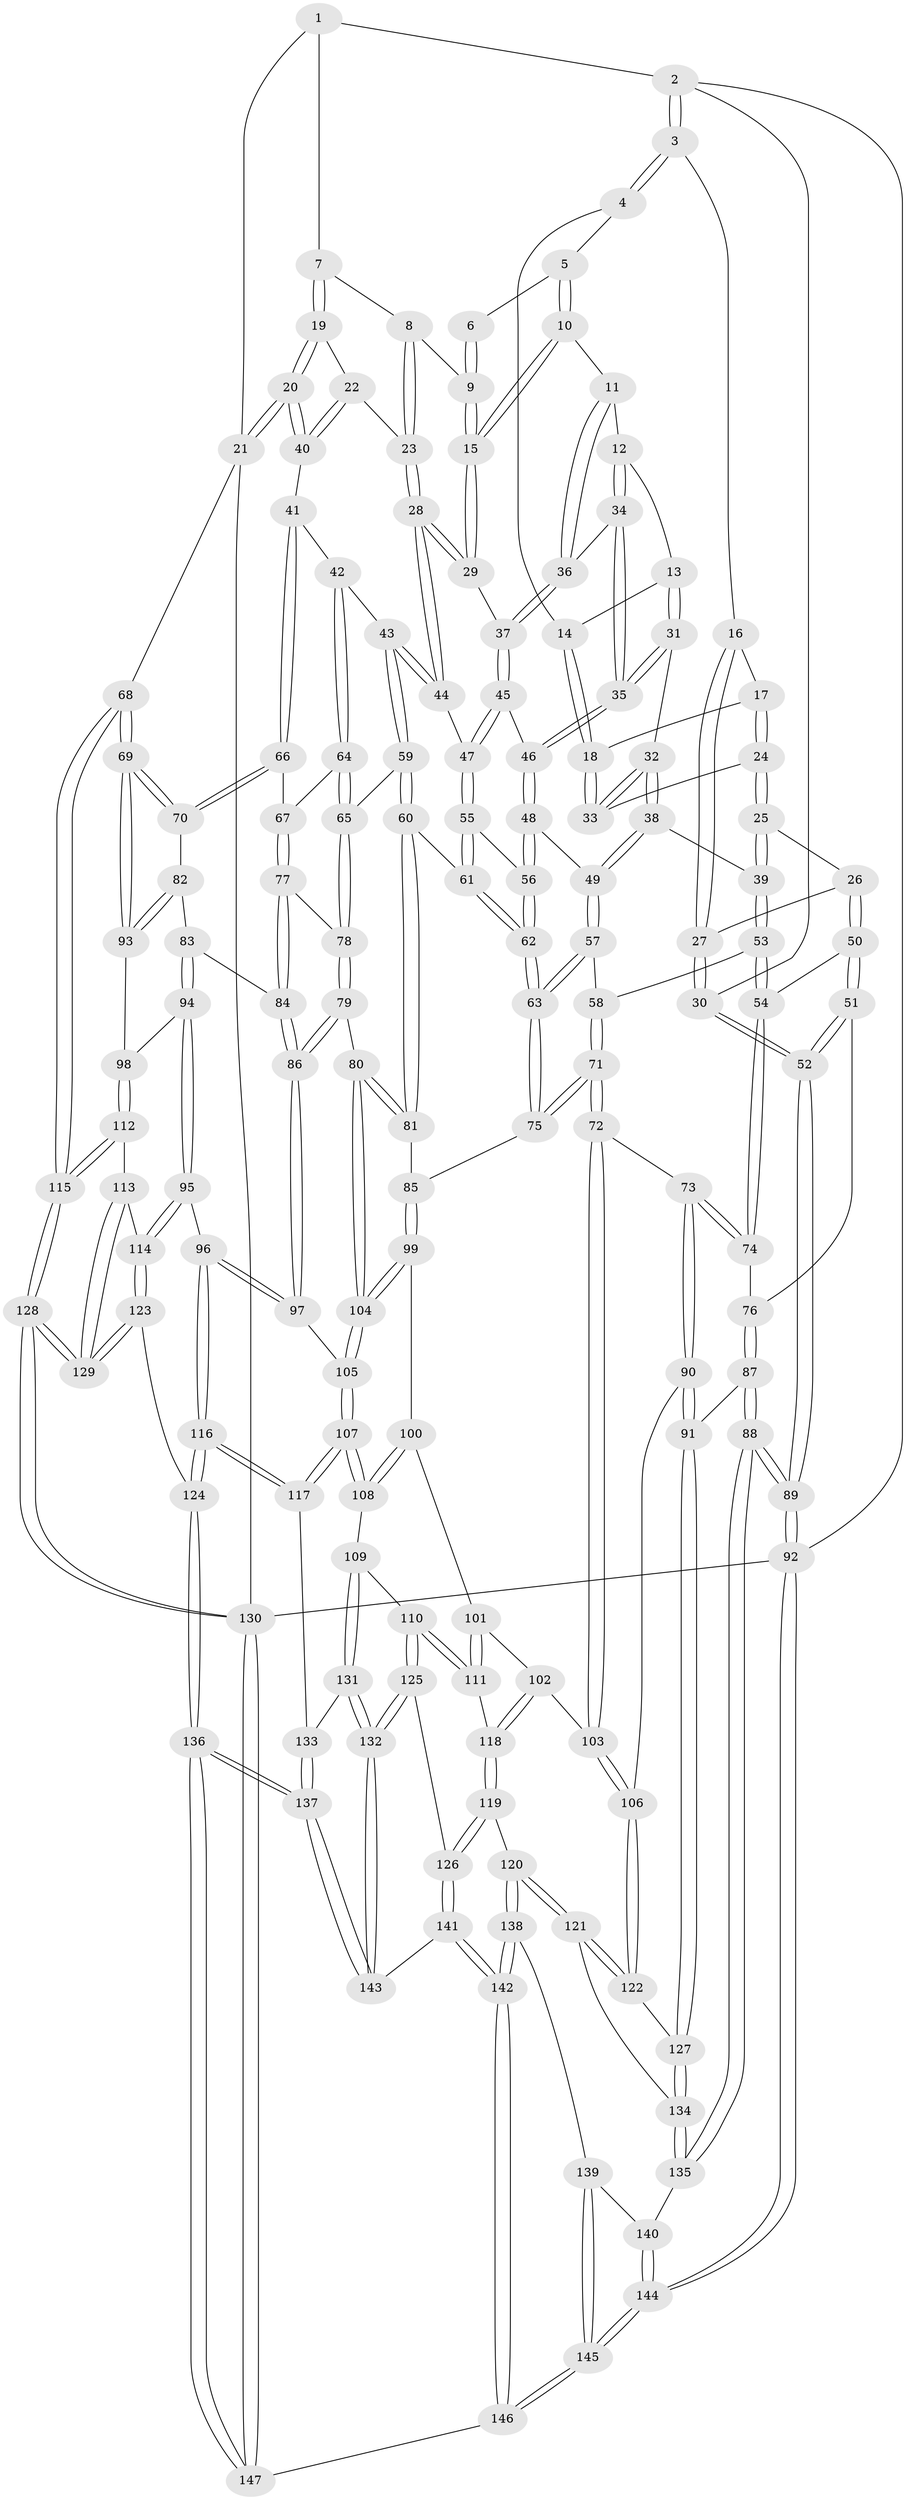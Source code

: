 // Generated by graph-tools (version 1.1) at 2025/01/03/09/25 05:01:48]
// undirected, 147 vertices, 364 edges
graph export_dot {
graph [start="1"]
  node [color=gray90,style=filled];
  1 [pos="+0.8779338680666958+0"];
  2 [pos="+0+0"];
  3 [pos="+0+0"];
  4 [pos="+0.4529091122700789+0"];
  5 [pos="+0.5615203075883489+0"];
  6 [pos="+0.6649963210716733+0"];
  7 [pos="+0.8796626372029407+0"];
  8 [pos="+0.811089017809064+0.03335329850215813"];
  9 [pos="+0.7499565305515209+0.051402359488281334"];
  10 [pos="+0.6041636815686529+0.020296713818280767"];
  11 [pos="+0.5900394537923874+0.036088018622339055"];
  12 [pos="+0.48727331163799376+0.08389252836927917"];
  13 [pos="+0.4506457246868911+0.05946148925203128"];
  14 [pos="+0.42054580873795194+0"];
  15 [pos="+0.6863075701666793+0.12350735617802676"];
  16 [pos="+0.17928415169044568+0"];
  17 [pos="+0.1938452388032088+0.008857119409447039"];
  18 [pos="+0.33636218528002104+0.0518438197087142"];
  19 [pos="+0.9135286525869571+0.025178372718077806"];
  20 [pos="+1+0.24968264510531402"];
  21 [pos="+1+0.27127550620615126"];
  22 [pos="+0.8340656122604673+0.13699242610620338"];
  23 [pos="+0.821461765930353+0.13454335135916776"];
  24 [pos="+0.25369714855786335+0.1288935104731615"];
  25 [pos="+0.18681916672723825+0.1988756679786583"];
  26 [pos="+0.1479089337280245+0.18760417813072922"];
  27 [pos="+0.1384019259241933+0.17662258581464096"];
  28 [pos="+0.7138814998445556+0.16742169897974826"];
  29 [pos="+0.6876909890040451+0.12973187666531816"];
  30 [pos="+0+0"];
  31 [pos="+0.40240378929217824+0.16957828259211133"];
  32 [pos="+0.3807457857383418+0.1688546556099558"];
  33 [pos="+0.3297587454801348+0.11404574692427535"];
  34 [pos="+0.5062496031324492+0.1453622352631094"];
  35 [pos="+0.46418635186486457+0.1970722000402608"];
  36 [pos="+0.5326093007242304+0.1333620400297802"];
  37 [pos="+0.5938592021484536+0.1666161117121087"];
  38 [pos="+0.318118927658559+0.26127538951146606"];
  39 [pos="+0.23830768142528957+0.2736041778915426"];
  40 [pos="+0.9916851525348347+0.25134539532348343"];
  41 [pos="+0.8161899386374188+0.31251499497255547"];
  42 [pos="+0.7651289087903458+0.299560093747129"];
  43 [pos="+0.734600901885015+0.28464455234620395"];
  44 [pos="+0.7174495042611485+0.2679690736214291"];
  45 [pos="+0.5402702959558605+0.26253740284901905"];
  46 [pos="+0.48839629575980936+0.23999618832989303"];
  47 [pos="+0.5804431137422842+0.30185489160879303"];
  48 [pos="+0.4108753989017166+0.334246901997751"];
  49 [pos="+0.3877202303628165+0.3365131270771456"];
  50 [pos="+0.019211379442862307+0.3528243745622636"];
  51 [pos="+0+0.35763317189878807"];
  52 [pos="+0+0.3360407903153236"];
  53 [pos="+0.2248549534851784+0.3177375395210515"];
  54 [pos="+0.12979913160383202+0.38656080210343313"];
  55 [pos="+0.5606446108002193+0.37990272752568655"];
  56 [pos="+0.46156351057498657+0.381956303032572"];
  57 [pos="+0.37038289430044147+0.36296734261877867"];
  58 [pos="+0.2930117882177807+0.4066524525857216"];
  59 [pos="+0.6674221023076781+0.42766562331038777"];
  60 [pos="+0.5876649279718907+0.4451120354511034"];
  61 [pos="+0.5797167747898676+0.4348485587566034"];
  62 [pos="+0.43177234648315216+0.47772087966551524"];
  63 [pos="+0.4106609923604865+0.5014988608329123"];
  64 [pos="+0.7344841992240579+0.45393761623321066"];
  65 [pos="+0.720932201077414+0.45925330475179627"];
  66 [pos="+0.8348027401419479+0.4503226053369364"];
  67 [pos="+0.7770341638379705+0.4593627390157123"];
  68 [pos="+1+0.524357198974935"];
  69 [pos="+1+0.524524144400879"];
  70 [pos="+0.8827205777358789+0.5012389048387526"];
  71 [pos="+0.2790576142576978+0.5245927451946198"];
  72 [pos="+0.2728515406885927+0.5287011186001376"];
  73 [pos="+0.185144722311304+0.49871003115030477"];
  74 [pos="+0.17853030500899042+0.4940045740123225"];
  75 [pos="+0.402351992697313+0.520277189952571"];
  76 [pos="+0.0734077253401651+0.5273290483332407"];
  77 [pos="+0.7593923602212092+0.5406229860401371"];
  78 [pos="+0.709921330009879+0.518227031551181"];
  79 [pos="+0.6379878137919248+0.5632156754235809"];
  80 [pos="+0.6094412805000461+0.5527442276582282"];
  81 [pos="+0.5891506655072735+0.5022628410445463"];
  82 [pos="+0.8231960405381246+0.5577336429353995"];
  83 [pos="+0.8204184194917401+0.5595595045081869"];
  84 [pos="+0.782498880687857+0.5611336084746483"];
  85 [pos="+0.4169718132535081+0.5356100561420133"];
  86 [pos="+0.7025744890188479+0.6510447725619533"];
  87 [pos="+0+0.6709012860502442"];
  88 [pos="+0+0.6980879063950887"];
  89 [pos="+0+0.6987717730306013"];
  90 [pos="+0.07970249042330206+0.6787807215376883"];
  91 [pos="+0.014932128889595176+0.6776856871700031"];
  92 [pos="+0+1"];
  93 [pos="+0.8885062747183994+0.6411119942374828"];
  94 [pos="+0.8198920920310622+0.6628431887122996"];
  95 [pos="+0.7374541103283543+0.7009097295976108"];
  96 [pos="+0.7210972092177887+0.6938712397039973"];
  97 [pos="+0.7026705241674435+0.6516063969131415"];
  98 [pos="+0.8538703252459451+0.6711146902834529"];
  99 [pos="+0.43800257403155984+0.5793493912909761"];
  100 [pos="+0.43687908682781174+0.5874106951679463"];
  101 [pos="+0.4021228163723598+0.6282318771232499"];
  102 [pos="+0.2959245296886465+0.6744903619582703"];
  103 [pos="+0.25863423889615983+0.6466910525899409"];
  104 [pos="+0.5587741325873354+0.6031555791599015"];
  105 [pos="+0.5523749629880894+0.6812581439875978"];
  106 [pos="+0.16944042076622853+0.7026771686971097"];
  107 [pos="+0.5292090115255763+0.7379058760084644"];
  108 [pos="+0.4824856746212489+0.731874716255332"];
  109 [pos="+0.45603410130829264+0.7409464788025119"];
  110 [pos="+0.4513525939275496+0.7417709978554475"];
  111 [pos="+0.39614852148350227+0.7251242141232966"];
  112 [pos="+0.8892851259224492+0.7352802750554224"];
  113 [pos="+0.8758858157374787+0.7572599451735829"];
  114 [pos="+0.7894438577338477+0.7863491979755413"];
  115 [pos="+1+0.6578347473057204"];
  116 [pos="+0.6075756414026464+0.7904716545963619"];
  117 [pos="+0.5543903483336043+0.7653380227140892"];
  118 [pos="+0.334365129164009+0.7229613168434956"];
  119 [pos="+0.30607684478276836+0.8275169693475388"];
  120 [pos="+0.2129771577969341+0.8348256435536904"];
  121 [pos="+0.2058809403456785+0.8289229915971817"];
  122 [pos="+0.17095402210674107+0.7092369724492269"];
  123 [pos="+0.7756872087352346+0.877861481967056"];
  124 [pos="+0.6570002902937817+0.9048256835888878"];
  125 [pos="+0.38672891232784296+0.8508769082458542"];
  126 [pos="+0.333024725757871+0.8517272745978062"];
  127 [pos="+0.09744192978132063+0.8203633359787198"];
  128 [pos="+1+1"];
  129 [pos="+1+1"];
  130 [pos="+1+1"];
  131 [pos="+0.461061333104695+0.8823246739214572"];
  132 [pos="+0.4512389978130745+0.8990552835980099"];
  133 [pos="+0.5213268514197101+0.8202687934110995"];
  134 [pos="+0.10910821875460013+0.8545772733486922"];
  135 [pos="+0.09132553143738381+0.871491829824234"];
  136 [pos="+0.5583872808087819+1"];
  137 [pos="+0.5556906801121897+1"];
  138 [pos="+0.21037461942626315+0.8913117907437822"];
  139 [pos="+0.14825932973812891+0.9253216040084393"];
  140 [pos="+0.0867027524979927+0.8978510513380524"];
  141 [pos="+0.32537751488637356+0.9355424630597593"];
  142 [pos="+0.2564293809124843+1"];
  143 [pos="+0.4751247099443961+0.9713139153233494"];
  144 [pos="+0+1"];
  145 [pos="+0.13620068837678323+1"];
  146 [pos="+0.20585535382875905+1"];
  147 [pos="+0.557376455606401+1"];
  1 -- 2;
  1 -- 7;
  1 -- 21;
  2 -- 3;
  2 -- 3;
  2 -- 30;
  2 -- 92;
  3 -- 4;
  3 -- 4;
  3 -- 16;
  4 -- 5;
  4 -- 14;
  5 -- 6;
  5 -- 10;
  5 -- 10;
  6 -- 9;
  6 -- 9;
  7 -- 8;
  7 -- 19;
  7 -- 19;
  8 -- 9;
  8 -- 23;
  8 -- 23;
  9 -- 15;
  9 -- 15;
  10 -- 11;
  10 -- 15;
  10 -- 15;
  11 -- 12;
  11 -- 36;
  11 -- 36;
  12 -- 13;
  12 -- 34;
  12 -- 34;
  13 -- 14;
  13 -- 31;
  13 -- 31;
  14 -- 18;
  14 -- 18;
  15 -- 29;
  15 -- 29;
  16 -- 17;
  16 -- 27;
  16 -- 27;
  17 -- 18;
  17 -- 24;
  17 -- 24;
  18 -- 33;
  18 -- 33;
  19 -- 20;
  19 -- 20;
  19 -- 22;
  20 -- 21;
  20 -- 21;
  20 -- 40;
  20 -- 40;
  21 -- 68;
  21 -- 130;
  22 -- 23;
  22 -- 40;
  22 -- 40;
  23 -- 28;
  23 -- 28;
  24 -- 25;
  24 -- 25;
  24 -- 33;
  25 -- 26;
  25 -- 39;
  25 -- 39;
  26 -- 27;
  26 -- 50;
  26 -- 50;
  27 -- 30;
  27 -- 30;
  28 -- 29;
  28 -- 29;
  28 -- 44;
  28 -- 44;
  29 -- 37;
  30 -- 52;
  30 -- 52;
  31 -- 32;
  31 -- 35;
  31 -- 35;
  32 -- 33;
  32 -- 33;
  32 -- 38;
  32 -- 38;
  34 -- 35;
  34 -- 35;
  34 -- 36;
  35 -- 46;
  35 -- 46;
  36 -- 37;
  36 -- 37;
  37 -- 45;
  37 -- 45;
  38 -- 39;
  38 -- 49;
  38 -- 49;
  39 -- 53;
  39 -- 53;
  40 -- 41;
  41 -- 42;
  41 -- 66;
  41 -- 66;
  42 -- 43;
  42 -- 64;
  42 -- 64;
  43 -- 44;
  43 -- 44;
  43 -- 59;
  43 -- 59;
  44 -- 47;
  45 -- 46;
  45 -- 47;
  45 -- 47;
  46 -- 48;
  46 -- 48;
  47 -- 55;
  47 -- 55;
  48 -- 49;
  48 -- 56;
  48 -- 56;
  49 -- 57;
  49 -- 57;
  50 -- 51;
  50 -- 51;
  50 -- 54;
  51 -- 52;
  51 -- 52;
  51 -- 76;
  52 -- 89;
  52 -- 89;
  53 -- 54;
  53 -- 54;
  53 -- 58;
  54 -- 74;
  54 -- 74;
  55 -- 56;
  55 -- 61;
  55 -- 61;
  56 -- 62;
  56 -- 62;
  57 -- 58;
  57 -- 63;
  57 -- 63;
  58 -- 71;
  58 -- 71;
  59 -- 60;
  59 -- 60;
  59 -- 65;
  60 -- 61;
  60 -- 81;
  60 -- 81;
  61 -- 62;
  61 -- 62;
  62 -- 63;
  62 -- 63;
  63 -- 75;
  63 -- 75;
  64 -- 65;
  64 -- 65;
  64 -- 67;
  65 -- 78;
  65 -- 78;
  66 -- 67;
  66 -- 70;
  66 -- 70;
  67 -- 77;
  67 -- 77;
  68 -- 69;
  68 -- 69;
  68 -- 115;
  68 -- 115;
  69 -- 70;
  69 -- 70;
  69 -- 93;
  69 -- 93;
  70 -- 82;
  71 -- 72;
  71 -- 72;
  71 -- 75;
  71 -- 75;
  72 -- 73;
  72 -- 103;
  72 -- 103;
  73 -- 74;
  73 -- 74;
  73 -- 90;
  73 -- 90;
  74 -- 76;
  75 -- 85;
  76 -- 87;
  76 -- 87;
  77 -- 78;
  77 -- 84;
  77 -- 84;
  78 -- 79;
  78 -- 79;
  79 -- 80;
  79 -- 86;
  79 -- 86;
  80 -- 81;
  80 -- 81;
  80 -- 104;
  80 -- 104;
  81 -- 85;
  82 -- 83;
  82 -- 93;
  82 -- 93;
  83 -- 84;
  83 -- 94;
  83 -- 94;
  84 -- 86;
  84 -- 86;
  85 -- 99;
  85 -- 99;
  86 -- 97;
  86 -- 97;
  87 -- 88;
  87 -- 88;
  87 -- 91;
  88 -- 89;
  88 -- 89;
  88 -- 135;
  88 -- 135;
  89 -- 92;
  89 -- 92;
  90 -- 91;
  90 -- 91;
  90 -- 106;
  91 -- 127;
  91 -- 127;
  92 -- 144;
  92 -- 144;
  92 -- 130;
  93 -- 98;
  94 -- 95;
  94 -- 95;
  94 -- 98;
  95 -- 96;
  95 -- 114;
  95 -- 114;
  96 -- 97;
  96 -- 97;
  96 -- 116;
  96 -- 116;
  97 -- 105;
  98 -- 112;
  98 -- 112;
  99 -- 100;
  99 -- 104;
  99 -- 104;
  100 -- 101;
  100 -- 108;
  100 -- 108;
  101 -- 102;
  101 -- 111;
  101 -- 111;
  102 -- 103;
  102 -- 118;
  102 -- 118;
  103 -- 106;
  103 -- 106;
  104 -- 105;
  104 -- 105;
  105 -- 107;
  105 -- 107;
  106 -- 122;
  106 -- 122;
  107 -- 108;
  107 -- 108;
  107 -- 117;
  107 -- 117;
  108 -- 109;
  109 -- 110;
  109 -- 131;
  109 -- 131;
  110 -- 111;
  110 -- 111;
  110 -- 125;
  110 -- 125;
  111 -- 118;
  112 -- 113;
  112 -- 115;
  112 -- 115;
  113 -- 114;
  113 -- 129;
  113 -- 129;
  114 -- 123;
  114 -- 123;
  115 -- 128;
  115 -- 128;
  116 -- 117;
  116 -- 117;
  116 -- 124;
  116 -- 124;
  117 -- 133;
  118 -- 119;
  118 -- 119;
  119 -- 120;
  119 -- 126;
  119 -- 126;
  120 -- 121;
  120 -- 121;
  120 -- 138;
  120 -- 138;
  121 -- 122;
  121 -- 122;
  121 -- 134;
  122 -- 127;
  123 -- 124;
  123 -- 129;
  123 -- 129;
  124 -- 136;
  124 -- 136;
  125 -- 126;
  125 -- 132;
  125 -- 132;
  126 -- 141;
  126 -- 141;
  127 -- 134;
  127 -- 134;
  128 -- 129;
  128 -- 129;
  128 -- 130;
  128 -- 130;
  130 -- 147;
  130 -- 147;
  131 -- 132;
  131 -- 132;
  131 -- 133;
  132 -- 143;
  132 -- 143;
  133 -- 137;
  133 -- 137;
  134 -- 135;
  134 -- 135;
  135 -- 140;
  136 -- 137;
  136 -- 137;
  136 -- 147;
  136 -- 147;
  137 -- 143;
  137 -- 143;
  138 -- 139;
  138 -- 142;
  138 -- 142;
  139 -- 140;
  139 -- 145;
  139 -- 145;
  140 -- 144;
  140 -- 144;
  141 -- 142;
  141 -- 142;
  141 -- 143;
  142 -- 146;
  142 -- 146;
  144 -- 145;
  144 -- 145;
  145 -- 146;
  145 -- 146;
  146 -- 147;
}
